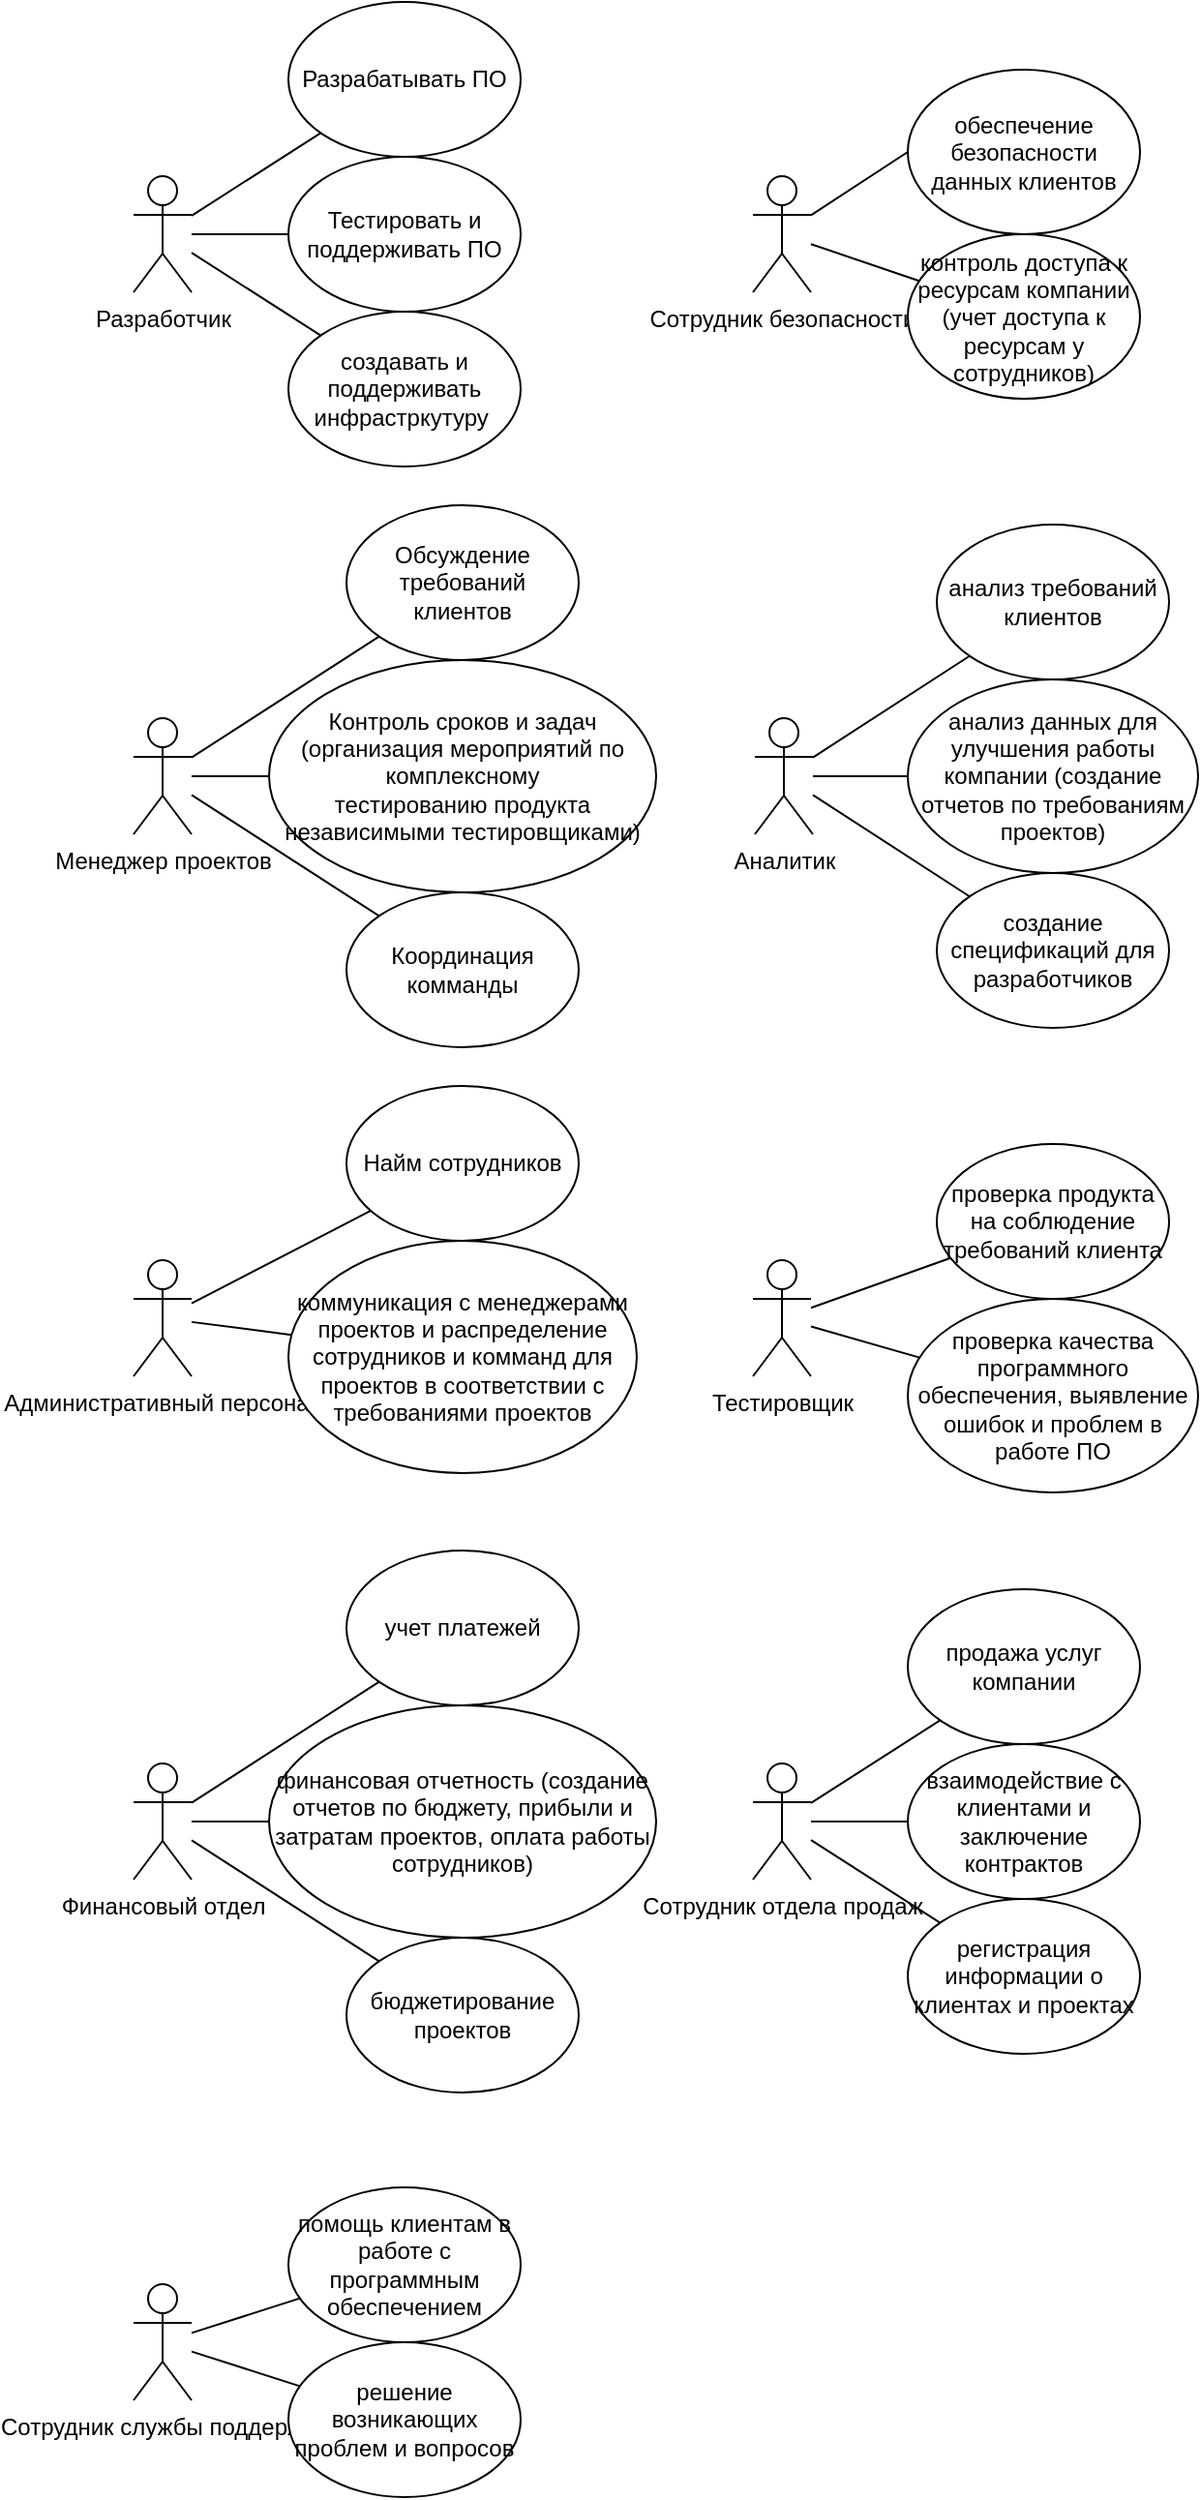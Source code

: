 <mxfile version="22.0.4" type="device">
  <diagram name="Page-1" id="Z1JBfiCXeaj9oQo-KKFc">
    <mxGraphModel dx="1909" dy="1145" grid="1" gridSize="10" guides="1" tooltips="1" connect="1" arrows="1" fold="1" page="1" pageScale="1" pageWidth="827" pageHeight="1169" math="0" shadow="0">
      <root>
        <mxCell id="0" />
        <mxCell id="1" parent="0" />
        <mxCell id="7SYs3j509rBYntlYvxDZ-1" value="Разработчик" style="shape=umlActor;verticalLabelPosition=bottom;verticalAlign=top;html=1;outlineConnect=0;" parent="1" vertex="1">
          <mxGeometry x="120" y="170" width="30" height="60" as="geometry" />
        </mxCell>
        <mxCell id="7SYs3j509rBYntlYvxDZ-2" value="Разрабатывать ПО" style="ellipse;whiteSpace=wrap;html=1;" parent="1" vertex="1">
          <mxGeometry x="200" y="80" width="120" height="80" as="geometry" />
        </mxCell>
        <mxCell id="7SYs3j509rBYntlYvxDZ-3" value="Тестировать и поддерживать ПО" style="ellipse;whiteSpace=wrap;html=1;" parent="1" vertex="1">
          <mxGeometry x="200" y="160" width="120" height="80" as="geometry" />
        </mxCell>
        <mxCell id="7SYs3j509rBYntlYvxDZ-4" value="создавать и поддерживать инфрастркутуру&amp;nbsp;" style="ellipse;whiteSpace=wrap;html=1;" parent="1" vertex="1">
          <mxGeometry x="200" y="240" width="120" height="80" as="geometry" />
        </mxCell>
        <mxCell id="7SYs3j509rBYntlYvxDZ-5" value="" style="endArrow=none;html=1;rounded=0;" parent="1" source="7SYs3j509rBYntlYvxDZ-1" target="7SYs3j509rBYntlYvxDZ-2" edge="1">
          <mxGeometry width="50" height="50" relative="1" as="geometry">
            <mxPoint x="240" y="220" as="sourcePoint" />
            <mxPoint x="290" y="170" as="targetPoint" />
          </mxGeometry>
        </mxCell>
        <mxCell id="7SYs3j509rBYntlYvxDZ-6" value="" style="endArrow=none;html=1;rounded=0;" parent="1" source="7SYs3j509rBYntlYvxDZ-1" target="7SYs3j509rBYntlYvxDZ-3" edge="1">
          <mxGeometry width="50" height="50" relative="1" as="geometry">
            <mxPoint x="160" y="200" as="sourcePoint" />
            <mxPoint x="227" y="158" as="targetPoint" />
          </mxGeometry>
        </mxCell>
        <mxCell id="7SYs3j509rBYntlYvxDZ-7" value="" style="endArrow=none;html=1;rounded=0;" parent="1" source="7SYs3j509rBYntlYvxDZ-1" target="7SYs3j509rBYntlYvxDZ-4" edge="1">
          <mxGeometry width="50" height="50" relative="1" as="geometry">
            <mxPoint x="160" y="210" as="sourcePoint" />
            <mxPoint x="210" y="210" as="targetPoint" />
          </mxGeometry>
        </mxCell>
        <mxCell id="Yip0PTUQ4dUClIt1mXwx-10" style="rounded=0;orthogonalLoop=1;jettySize=auto;html=1;entryX=0;entryY=0.5;entryDx=0;entryDy=0;endArrow=none;endFill=0;" parent="1" source="Yip0PTUQ4dUClIt1mXwx-11" target="Yip0PTUQ4dUClIt1mXwx-12" edge="1">
          <mxGeometry relative="1" as="geometry" />
        </mxCell>
        <mxCell id="Yip0PTUQ4dUClIt1mXwx-11" value="Сотрудник безопасности" style="shape=umlActor;verticalLabelPosition=bottom;verticalAlign=top;html=1;outlineConnect=0;" parent="1" vertex="1">
          <mxGeometry x="440" y="170" width="30" height="60" as="geometry" />
        </mxCell>
        <mxCell id="Yip0PTUQ4dUClIt1mXwx-12" value="обеспечение безопасности данных клиентов" style="ellipse;whiteSpace=wrap;html=1;" parent="1" vertex="1">
          <mxGeometry x="520" y="115" width="120" height="85" as="geometry" />
        </mxCell>
        <mxCell id="Yip0PTUQ4dUClIt1mXwx-27" value="Менеджер проектов" style="shape=umlActor;verticalLabelPosition=bottom;verticalAlign=top;html=1;outlineConnect=0;" parent="1" vertex="1">
          <mxGeometry x="120" y="450" width="30" height="60" as="geometry" />
        </mxCell>
        <mxCell id="Yip0PTUQ4dUClIt1mXwx-28" value="Обсуждение требований клиентов" style="ellipse;whiteSpace=wrap;html=1;" parent="1" vertex="1">
          <mxGeometry x="230" y="340" width="120" height="80" as="geometry" />
        </mxCell>
        <mxCell id="Yip0PTUQ4dUClIt1mXwx-29" value="Координация комманды" style="ellipse;whiteSpace=wrap;html=1;" parent="1" vertex="1">
          <mxGeometry x="230" y="540" width="120" height="80" as="geometry" />
        </mxCell>
        <mxCell id="Yip0PTUQ4dUClIt1mXwx-30" value="Контроль сроков и задач (организация мероприятий по комплексному&lt;br/&gt;тестированию продукта независимыми тестировщиками)" style="ellipse;whiteSpace=wrap;html=1;" parent="1" vertex="1">
          <mxGeometry x="190" y="420" width="200" height="120" as="geometry" />
        </mxCell>
        <mxCell id="Yip0PTUQ4dUClIt1mXwx-31" value="" style="endArrow=none;html=1;rounded=0;" parent="1" source="Yip0PTUQ4dUClIt1mXwx-27" target="Yip0PTUQ4dUClIt1mXwx-28" edge="1">
          <mxGeometry width="50" height="50" relative="1" as="geometry">
            <mxPoint x="240" y="500" as="sourcePoint" />
            <mxPoint x="290" y="450" as="targetPoint" />
          </mxGeometry>
        </mxCell>
        <mxCell id="Yip0PTUQ4dUClIt1mXwx-32" value="" style="endArrow=none;html=1;rounded=0;" parent="1" source="Yip0PTUQ4dUClIt1mXwx-27" target="Yip0PTUQ4dUClIt1mXwx-29" edge="1">
          <mxGeometry width="50" height="50" relative="1" as="geometry">
            <mxPoint x="160" y="480" as="sourcePoint" />
            <mxPoint x="227" y="438" as="targetPoint" />
          </mxGeometry>
        </mxCell>
        <mxCell id="Yip0PTUQ4dUClIt1mXwx-33" value="" style="endArrow=none;html=1;rounded=0;" parent="1" source="Yip0PTUQ4dUClIt1mXwx-27" target="Yip0PTUQ4dUClIt1mXwx-30" edge="1">
          <mxGeometry width="50" height="50" relative="1" as="geometry">
            <mxPoint x="160" y="490" as="sourcePoint" />
            <mxPoint x="210" y="490" as="targetPoint" />
          </mxGeometry>
        </mxCell>
        <mxCell id="Yip0PTUQ4dUClIt1mXwx-34" value="Аналитик" style="shape=umlActor;verticalLabelPosition=bottom;verticalAlign=top;html=1;outlineConnect=0;" parent="1" vertex="1">
          <mxGeometry x="441" y="450" width="30" height="60" as="geometry" />
        </mxCell>
        <mxCell id="Yip0PTUQ4dUClIt1mXwx-35" value="анализ требований клиентов" style="ellipse;whiteSpace=wrap;html=1;" parent="1" vertex="1">
          <mxGeometry x="535" y="350" width="120" height="80" as="geometry" />
        </mxCell>
        <mxCell id="Yip0PTUQ4dUClIt1mXwx-36" value="создание спецификаций для разработчиков" style="ellipse;whiteSpace=wrap;html=1;" parent="1" vertex="1">
          <mxGeometry x="535" y="530" width="120" height="80" as="geometry" />
        </mxCell>
        <mxCell id="Yip0PTUQ4dUClIt1mXwx-37" value="анализ данных для улучшения работы компании (создание отчетов по требованиям проектов)" style="ellipse;whiteSpace=wrap;html=1;" parent="1" vertex="1">
          <mxGeometry x="520" y="430" width="150" height="100" as="geometry" />
        </mxCell>
        <mxCell id="Yip0PTUQ4dUClIt1mXwx-38" value="" style="endArrow=none;html=1;rounded=0;" parent="1" source="Yip0PTUQ4dUClIt1mXwx-34" target="Yip0PTUQ4dUClIt1mXwx-35" edge="1">
          <mxGeometry width="50" height="50" relative="1" as="geometry">
            <mxPoint x="560" y="500" as="sourcePoint" />
            <mxPoint x="610" y="450" as="targetPoint" />
          </mxGeometry>
        </mxCell>
        <mxCell id="Yip0PTUQ4dUClIt1mXwx-39" value="" style="endArrow=none;html=1;rounded=0;" parent="1" source="Yip0PTUQ4dUClIt1mXwx-34" target="Yip0PTUQ4dUClIt1mXwx-36" edge="1">
          <mxGeometry width="50" height="50" relative="1" as="geometry">
            <mxPoint x="480" y="480" as="sourcePoint" />
            <mxPoint x="547" y="438" as="targetPoint" />
          </mxGeometry>
        </mxCell>
        <mxCell id="Yip0PTUQ4dUClIt1mXwx-40" value="" style="endArrow=none;html=1;rounded=0;" parent="1" source="Yip0PTUQ4dUClIt1mXwx-34" target="Yip0PTUQ4dUClIt1mXwx-37" edge="1">
          <mxGeometry width="50" height="50" relative="1" as="geometry">
            <mxPoint x="480" y="490" as="sourcePoint" />
            <mxPoint x="530" y="490" as="targetPoint" />
          </mxGeometry>
        </mxCell>
        <mxCell id="Yip0PTUQ4dUClIt1mXwx-41" value="Административный персонал" style="shape=umlActor;verticalLabelPosition=bottom;verticalAlign=top;html=1;outlineConnect=0;" parent="1" vertex="1">
          <mxGeometry x="120" y="730" width="30" height="60" as="geometry" />
        </mxCell>
        <mxCell id="Yip0PTUQ4dUClIt1mXwx-42" value="Найм сотрудников" style="ellipse;whiteSpace=wrap;html=1;" parent="1" vertex="1">
          <mxGeometry x="230" y="640" width="120" height="80" as="geometry" />
        </mxCell>
        <mxCell id="Yip0PTUQ4dUClIt1mXwx-43" value="коммуникация с менеджерами проектов и распределение сотрудников и комманд для проектов в соответствии с требованиями проектов" style="ellipse;whiteSpace=wrap;html=1;" parent="1" vertex="1">
          <mxGeometry x="200" y="720" width="180" height="120" as="geometry" />
        </mxCell>
        <mxCell id="Yip0PTUQ4dUClIt1mXwx-45" value="" style="endArrow=none;html=1;rounded=0;" parent="1" source="Yip0PTUQ4dUClIt1mXwx-41" target="Yip0PTUQ4dUClIt1mXwx-42" edge="1">
          <mxGeometry width="50" height="50" relative="1" as="geometry">
            <mxPoint x="240" y="780" as="sourcePoint" />
            <mxPoint x="290" y="730" as="targetPoint" />
          </mxGeometry>
        </mxCell>
        <mxCell id="Yip0PTUQ4dUClIt1mXwx-46" value="" style="endArrow=none;html=1;rounded=0;" parent="1" source="Yip0PTUQ4dUClIt1mXwx-41" target="Yip0PTUQ4dUClIt1mXwx-43" edge="1">
          <mxGeometry width="50" height="50" relative="1" as="geometry">
            <mxPoint x="160" y="760" as="sourcePoint" />
            <mxPoint x="227" y="718" as="targetPoint" />
          </mxGeometry>
        </mxCell>
        <mxCell id="Yip0PTUQ4dUClIt1mXwx-48" value="Тестировщик" style="shape=umlActor;verticalLabelPosition=bottom;verticalAlign=top;html=1;outlineConnect=0;" parent="1" vertex="1">
          <mxGeometry x="440" y="730" width="30" height="60" as="geometry" />
        </mxCell>
        <mxCell id="Yip0PTUQ4dUClIt1mXwx-49" value="проверка качества программного обеспечения, выявление ошибок и проблем в работе ПО" style="ellipse;whiteSpace=wrap;html=1;" parent="1" vertex="1">
          <mxGeometry x="520" y="750" width="150" height="100" as="geometry" />
        </mxCell>
        <mxCell id="Yip0PTUQ4dUClIt1mXwx-50" value="проверка продукта на соблюдение требований клиента" style="ellipse;whiteSpace=wrap;html=1;" parent="1" vertex="1">
          <mxGeometry x="535" y="670" width="120" height="80" as="geometry" />
        </mxCell>
        <mxCell id="Yip0PTUQ4dUClIt1mXwx-52" value="" style="endArrow=none;html=1;rounded=0;" parent="1" source="Yip0PTUQ4dUClIt1mXwx-48" target="Yip0PTUQ4dUClIt1mXwx-49" edge="1">
          <mxGeometry width="50" height="50" relative="1" as="geometry">
            <mxPoint x="560" y="780" as="sourcePoint" />
            <mxPoint x="610" y="730" as="targetPoint" />
          </mxGeometry>
        </mxCell>
        <mxCell id="Yip0PTUQ4dUClIt1mXwx-53" value="" style="endArrow=none;html=1;rounded=0;" parent="1" source="Yip0PTUQ4dUClIt1mXwx-48" target="Yip0PTUQ4dUClIt1mXwx-50" edge="1">
          <mxGeometry width="50" height="50" relative="1" as="geometry">
            <mxPoint x="480" y="760" as="sourcePoint" />
            <mxPoint x="547" y="718" as="targetPoint" />
          </mxGeometry>
        </mxCell>
        <mxCell id="Yip0PTUQ4dUClIt1mXwx-60" value="Сотрудник отдела продаж" style="shape=umlActor;verticalLabelPosition=bottom;verticalAlign=top;html=1;outlineConnect=0;" parent="1" vertex="1">
          <mxGeometry x="440" y="990" width="30" height="60" as="geometry" />
        </mxCell>
        <mxCell id="Yip0PTUQ4dUClIt1mXwx-61" value="продажа услуг компании" style="ellipse;whiteSpace=wrap;html=1;" parent="1" vertex="1">
          <mxGeometry x="520" y="900" width="120" height="80" as="geometry" />
        </mxCell>
        <mxCell id="Yip0PTUQ4dUClIt1mXwx-62" value="взаимодействие с клиентами и заключение контрактов" style="ellipse;whiteSpace=wrap;html=1;" parent="1" vertex="1">
          <mxGeometry x="520" y="980" width="120" height="80" as="geometry" />
        </mxCell>
        <mxCell id="Yip0PTUQ4dUClIt1mXwx-63" value="" style="endArrow=none;html=1;rounded=0;" parent="1" source="Yip0PTUQ4dUClIt1mXwx-60" target="Yip0PTUQ4dUClIt1mXwx-61" edge="1">
          <mxGeometry width="50" height="50" relative="1" as="geometry">
            <mxPoint x="560" y="1040" as="sourcePoint" />
            <mxPoint x="610" y="990" as="targetPoint" />
          </mxGeometry>
        </mxCell>
        <mxCell id="Yip0PTUQ4dUClIt1mXwx-64" value="" style="endArrow=none;html=1;rounded=0;" parent="1" source="Yip0PTUQ4dUClIt1mXwx-60" target="Yip0PTUQ4dUClIt1mXwx-62" edge="1">
          <mxGeometry width="50" height="50" relative="1" as="geometry">
            <mxPoint x="480" y="1020" as="sourcePoint" />
            <mxPoint x="547" y="978" as="targetPoint" />
          </mxGeometry>
        </mxCell>
        <mxCell id="nem0nnPYNMw-a5S6RMYi-2" value="Финансовый отдел" style="shape=umlActor;verticalLabelPosition=bottom;verticalAlign=top;html=1;outlineConnect=0;" vertex="1" parent="1">
          <mxGeometry x="120" y="990" width="30" height="60" as="geometry" />
        </mxCell>
        <mxCell id="nem0nnPYNMw-a5S6RMYi-3" value="учет платежей" style="ellipse;whiteSpace=wrap;html=1;" vertex="1" parent="1">
          <mxGeometry x="230" y="880" width="120" height="80" as="geometry" />
        </mxCell>
        <mxCell id="nem0nnPYNMw-a5S6RMYi-4" value="бюджетирование проектов" style="ellipse;whiteSpace=wrap;html=1;" vertex="1" parent="1">
          <mxGeometry x="230" y="1080" width="120" height="80" as="geometry" />
        </mxCell>
        <mxCell id="nem0nnPYNMw-a5S6RMYi-5" value="финансовая отчетность (создание отчетов по бюджету, прибыли и затратам проектов, оплата работы сотрудников)" style="ellipse;whiteSpace=wrap;html=1;" vertex="1" parent="1">
          <mxGeometry x="190" y="960" width="200" height="120" as="geometry" />
        </mxCell>
        <mxCell id="nem0nnPYNMw-a5S6RMYi-6" value="" style="endArrow=none;html=1;rounded=0;" edge="1" parent="1" source="nem0nnPYNMw-a5S6RMYi-2" target="nem0nnPYNMw-a5S6RMYi-3">
          <mxGeometry width="50" height="50" relative="1" as="geometry">
            <mxPoint x="240" y="1040" as="sourcePoint" />
            <mxPoint x="290" y="990" as="targetPoint" />
          </mxGeometry>
        </mxCell>
        <mxCell id="nem0nnPYNMw-a5S6RMYi-7" value="" style="endArrow=none;html=1;rounded=0;" edge="1" parent="1" source="nem0nnPYNMw-a5S6RMYi-2" target="nem0nnPYNMw-a5S6RMYi-4">
          <mxGeometry width="50" height="50" relative="1" as="geometry">
            <mxPoint x="160" y="1020" as="sourcePoint" />
            <mxPoint x="227" y="978" as="targetPoint" />
          </mxGeometry>
        </mxCell>
        <mxCell id="nem0nnPYNMw-a5S6RMYi-8" value="" style="endArrow=none;html=1;rounded=0;" edge="1" parent="1" source="nem0nnPYNMw-a5S6RMYi-2" target="nem0nnPYNMw-a5S6RMYi-5">
          <mxGeometry width="50" height="50" relative="1" as="geometry">
            <mxPoint x="160" y="1030" as="sourcePoint" />
            <mxPoint x="210" y="1030" as="targetPoint" />
          </mxGeometry>
        </mxCell>
        <mxCell id="nem0nnPYNMw-a5S6RMYi-9" style="rounded=0;orthogonalLoop=1;jettySize=auto;html=1;endArrow=none;endFill=0;" edge="1" parent="1" source="Yip0PTUQ4dUClIt1mXwx-11" target="nem0nnPYNMw-a5S6RMYi-10">
          <mxGeometry relative="1" as="geometry">
            <mxPoint x="465" y="210" as="sourcePoint" />
            <mxPoint x="530" y="183" as="targetPoint" />
          </mxGeometry>
        </mxCell>
        <mxCell id="nem0nnPYNMw-a5S6RMYi-10" value="контроль доступа к ресурсам компании (учет доступа к ресурсам у сотрудников)" style="ellipse;whiteSpace=wrap;html=1;" vertex="1" parent="1">
          <mxGeometry x="520" y="200" width="120" height="85" as="geometry" />
        </mxCell>
        <mxCell id="nem0nnPYNMw-a5S6RMYi-11" value="регистрация информации о клиентах и проектах" style="ellipse;whiteSpace=wrap;html=1;" vertex="1" parent="1">
          <mxGeometry x="520" y="1060" width="120" height="80" as="geometry" />
        </mxCell>
        <mxCell id="nem0nnPYNMw-a5S6RMYi-12" value="" style="endArrow=none;html=1;rounded=0;" edge="1" parent="1" source="Yip0PTUQ4dUClIt1mXwx-60" target="nem0nnPYNMw-a5S6RMYi-11">
          <mxGeometry width="50" height="50" relative="1" as="geometry">
            <mxPoint x="480" y="1030" as="sourcePoint" />
            <mxPoint x="530" y="1030" as="targetPoint" />
          </mxGeometry>
        </mxCell>
        <mxCell id="nem0nnPYNMw-a5S6RMYi-13" value="Сотрудник службы поддержки" style="shape=umlActor;verticalLabelPosition=bottom;verticalAlign=top;html=1;outlineConnect=0;" vertex="1" parent="1">
          <mxGeometry x="120" y="1259" width="30" height="60" as="geometry" />
        </mxCell>
        <mxCell id="nem0nnPYNMw-a5S6RMYi-14" value="помощь клиентам в работе с программным обеспечением" style="ellipse;whiteSpace=wrap;html=1;" vertex="1" parent="1">
          <mxGeometry x="200" y="1209" width="120" height="80" as="geometry" />
        </mxCell>
        <mxCell id="nem0nnPYNMw-a5S6RMYi-15" value="решение возникающих проблем и вопросов" style="ellipse;whiteSpace=wrap;html=1;" vertex="1" parent="1">
          <mxGeometry x="200" y="1289" width="120" height="80" as="geometry" />
        </mxCell>
        <mxCell id="nem0nnPYNMw-a5S6RMYi-16" value="" style="endArrow=none;html=1;rounded=0;" edge="1" parent="1" source="nem0nnPYNMw-a5S6RMYi-13" target="nem0nnPYNMw-a5S6RMYi-14">
          <mxGeometry width="50" height="50" relative="1" as="geometry">
            <mxPoint x="240" y="1309" as="sourcePoint" />
            <mxPoint x="290" y="1259" as="targetPoint" />
          </mxGeometry>
        </mxCell>
        <mxCell id="nem0nnPYNMw-a5S6RMYi-17" value="" style="endArrow=none;html=1;rounded=0;" edge="1" parent="1" source="nem0nnPYNMw-a5S6RMYi-13" target="nem0nnPYNMw-a5S6RMYi-15">
          <mxGeometry width="50" height="50" relative="1" as="geometry">
            <mxPoint x="160" y="1289" as="sourcePoint" />
            <mxPoint x="227" y="1247" as="targetPoint" />
          </mxGeometry>
        </mxCell>
      </root>
    </mxGraphModel>
  </diagram>
</mxfile>
